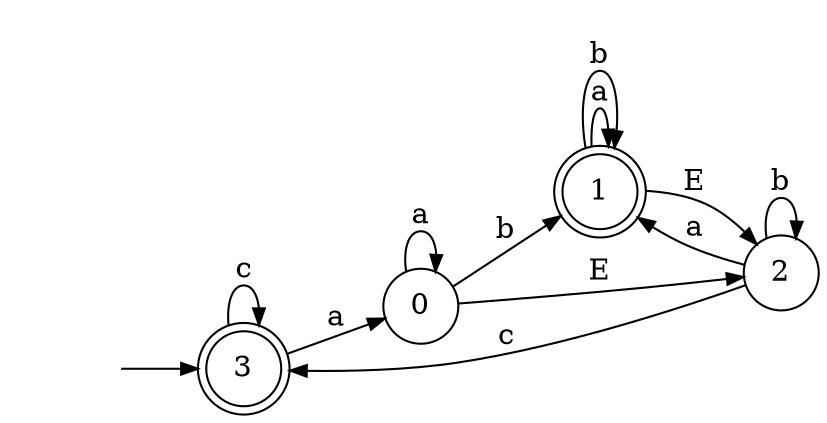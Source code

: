 digraph "Gerador de autômatos" {
	rankdir=LR
	node [shape=circle]
	edge [arrowsize=0.8]
	inicio [label="" shape=plaintext]
	inicio -> 3 [shape=invis]
	1 [label=1 shape=doublecircle]
	3 [label=3 shape=doublecircle]
	0 -> 0 [label=a]
	0 -> 1 [label=b]
	0 -> 2 [label=E]
	1 -> 1 [label=a]
	1 -> 1 [label=b]
	1 -> 2 [label=E]
	2 -> 1 [label=a]
	2 -> 2 [label=b]
	2 -> 3 [label=c]
	3 -> 0 [label=a]
	3 -> 3 [label=c]
}
